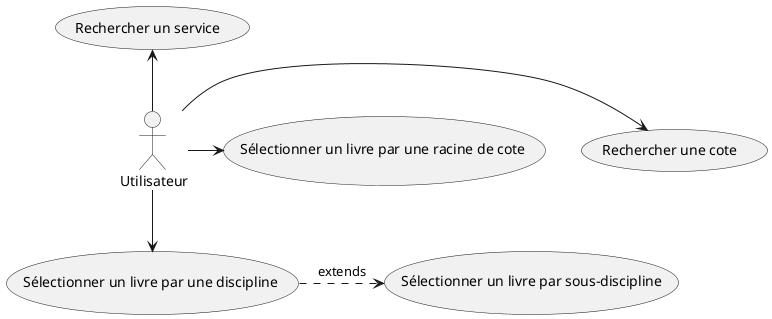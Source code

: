 @startuml
: Utilisateur: as Utilisateur


Utilisateur -up->(Rechercher un service )
Utilisateur -down-> (Sélectionner un livre par une discipline )
Utilisateur -right-> (Rechercher une cote )
Utilisateur -right->(Sélectionner un livre par une racine de cote )
(Sélectionner un livre par une discipline ) .> (Sélectionner un livre par sous-discipline) : extends




@enduml